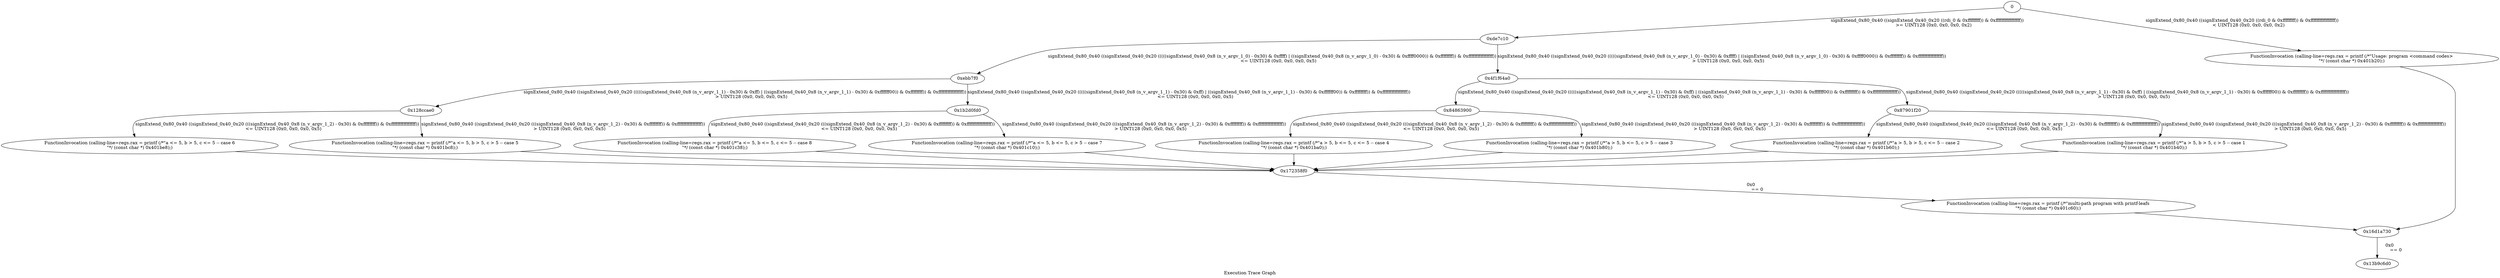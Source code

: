 digraph "Execution Trace Graph" {
	label="Execution Trace Graph";

	Node0 [label = "0"];
	Node0xbddd30 [label = "FunctionInvocation (calling-line=regs.rax = printf (/*\"multi-path program with printf-leafs\n\"*/ (const char *) 0x401c60);)"];
	Node0xde7c10 [label = "0xde7c10"];
	Node0xebb7f0 [label = "0xebb7f0"];
	Node0x128ccae0 [label = "0x128ccae0"];
	Node0x13b9c6d0 [label = "0x13b9c6d0"];
	Node0x16d1a730 [label = "0x16d1a730"];
	Node0x172358f0 [label = "0x172358f0"];
	Node0x1b2d0fd0 [label = "0x1b2d0fd0"];
	Node0x242f1b20 [label = "FunctionInvocation (calling-line=regs.rax = printf (/*\"a <= 5, b <= 5, c <= 5 -- case 8\n\"*/ (const char *) 0x401c38);)"];
	Node0x3f0e68f0 [label = "FunctionInvocation (calling-line=regs.rax = printf (/*\"a <= 5, b <= 5, c > 5 -- case 7\n\"*/ (const char *) 0x401c10);)"];
	Node0x4f1f64a0 [label = "0x4f1f64a0"];
	Node0x50acda80 [label = "FunctionInvocation (calling-line=regs.rax = printf (/*\"a > 5, b <= 5, c <= 5 -- case 4\n\"*/ (const char *) 0x401ba0);)"];
	Node0x537f71d0 [label = "FunctionInvocation (calling-line=regs.rax = printf (/*\"a <= 5, b > 5, c <= 5 -- case 6\n\"*/ (const char *) 0x401be8);)"];
	Node0x6bead7e0 [label = "FunctionInvocation (calling-line=regs.rax = printf (/*\"a <= 5, b > 5, c > 5 -- case 5\n\"*/ (const char *) 0x401bc8);)"];
	Node0x84863900 [label = "0x84863900"];
	Node0x87901f20 [label = "0x87901f20"];
	Node0x9d973d80 [label = "FunctionInvocation (calling-line=regs.rax = printf (/*\"a > 5, b <= 5, c > 5 -- case 3\n\"*/ (const char *) 0x401b80);)"];
	Node0xb0ce3ad0 [label = "FunctionInvocation (calling-line=regs.rax = printf (/*\"a > 5, b > 5, c <= 5 -- case 2\n\"*/ (const char *) 0x401b60);)"];
	Node0xbf7efad0 [label = "FunctionInvocation (calling-line=regs.rax = printf (/*\"Usage: program <command codes>\n\"*/ (const char *) 0x401b20);)"];
	Node0xd4759a00 [label = "FunctionInvocation (calling-line=regs.rax = printf (/*\"a > 5, b > 5, c > 5 -- case 1\n\"*/ (const char *) 0x401b40);)"];
	Node0 -> Node0xde7c10 [label = "signExtend_0x80_0x40 ((signExtend_0x40_0x20 ((rdi_0 & 0xffffffff)) & 0xffffffffffffffff))
	 >= UINT128 (0x0, 0x0, 0x0, 0x2)"];
	Node0 -> Node0xbf7efad0 [label = "signExtend_0x80_0x40 ((signExtend_0x40_0x20 ((rdi_0 & 0xffffffff)) & 0xffffffffffffffff))
	 < UINT128 (0x0, 0x0, 0x0, 0x2)"];
	Node0xbf7efad0 -> Node0x16d1a730 [label = ""];
	Node0xde7c10 -> Node0xebb7f0 [label = "signExtend_0x80_0x40 ((signExtend_0x40_0x20 (((((signExtend_0x40_0x8 (n_v_argv_1_0) - 0x30) & 0xffff) | ((signExtend_0x40_0x8 (n_v_argv_1_0) - 0x30) & 0xffff0000)) & 0xffffffff)) & 0xffffffffffffffff))
	 <= UINT128 (0x0, 0x0, 0x0, 0x5)"];
	Node0xde7c10 -> Node0x4f1f64a0 [label = "signExtend_0x80_0x40 ((signExtend_0x40_0x20 (((((signExtend_0x40_0x8 (n_v_argv_1_0) - 0x30) & 0xffff) | ((signExtend_0x40_0x8 (n_v_argv_1_0) - 0x30) & 0xffff0000)) & 0xffffffff)) & 0xffffffffffffffff))
	 > UINT128 (0x0, 0x0, 0x0, 0x5)"];
	Node0x16d1a730 -> Node0x13b9c6d0 [label = "0x0
	 == 0"];
	Node0xebb7f0 -> Node0x1b2d0fd0 [label = "signExtend_0x80_0x40 ((signExtend_0x40_0x20 (((((signExtend_0x40_0x8 (n_v_argv_1_1) - 0x30) & 0xff) | ((signExtend_0x40_0x8 (n_v_argv_1_1) - 0x30) & 0xffffff00)) & 0xffffffff)) & 0xffffffffffffffff))
	 <= UINT128 (0x0, 0x0, 0x0, 0x5)"];
	Node0xebb7f0 -> Node0x128ccae0 [label = "signExtend_0x80_0x40 ((signExtend_0x40_0x20 (((((signExtend_0x40_0x8 (n_v_argv_1_1) - 0x30) & 0xff) | ((signExtend_0x40_0x8 (n_v_argv_1_1) - 0x30) & 0xffffff00)) & 0xffffffff)) & 0xffffffffffffffff))
	 > UINT128 (0x0, 0x0, 0x0, 0x5)"];
	Node0x4f1f64a0 -> Node0x84863900 [label = "signExtend_0x80_0x40 ((signExtend_0x40_0x20 (((((signExtend_0x40_0x8 (n_v_argv_1_1) - 0x30) & 0xff) | ((signExtend_0x40_0x8 (n_v_argv_1_1) - 0x30) & 0xffffff00)) & 0xffffffff)) & 0xffffffffffffffff))
	 <= UINT128 (0x0, 0x0, 0x0, 0x5)"];
	Node0x4f1f64a0 -> Node0x87901f20 [label = "signExtend_0x80_0x40 ((signExtend_0x40_0x20 (((((signExtend_0x40_0x8 (n_v_argv_1_1) - 0x30) & 0xff) | ((signExtend_0x40_0x8 (n_v_argv_1_1) - 0x30) & 0xffffff00)) & 0xffffffff)) & 0xffffffffffffffff))
	 > UINT128 (0x0, 0x0, 0x0, 0x5)"];
	Node0x1b2d0fd0 -> Node0x242f1b20 [label = "signExtend_0x80_0x40 ((signExtend_0x40_0x20 (((signExtend_0x40_0x8 (n_v_argv_1_2) - 0x30) & 0xffffffff)) & 0xffffffffffffffff))
	 <= UINT128 (0x0, 0x0, 0x0, 0x5)"];
	Node0x242f1b20 -> Node0x172358f0 [label = ""];
	Node0x1b2d0fd0 -> Node0x3f0e68f0 [label = "signExtend_0x80_0x40 ((signExtend_0x40_0x20 (((signExtend_0x40_0x8 (n_v_argv_1_2) - 0x30) & 0xffffffff)) & 0xffffffffffffffff))
	 > UINT128 (0x0, 0x0, 0x0, 0x5)"];
	Node0x3f0e68f0 -> Node0x172358f0 [label = ""];
	Node0x128ccae0 -> Node0x537f71d0 [label = "signExtend_0x80_0x40 ((signExtend_0x40_0x20 (((signExtend_0x40_0x8 (n_v_argv_1_2) - 0x30) & 0xffffffff)) & 0xffffffffffffffff))
	 <= UINT128 (0x0, 0x0, 0x0, 0x5)"];
	Node0x537f71d0 -> Node0x172358f0 [label = ""];
	Node0x128ccae0 -> Node0x6bead7e0 [label = "signExtend_0x80_0x40 ((signExtend_0x40_0x20 (((signExtend_0x40_0x8 (n_v_argv_1_2) - 0x30) & 0xffffffff)) & 0xffffffffffffffff))
	 > UINT128 (0x0, 0x0, 0x0, 0x5)"];
	Node0x6bead7e0 -> Node0x172358f0 [label = ""];
	Node0x84863900 -> Node0x50acda80 [label = "signExtend_0x80_0x40 ((signExtend_0x40_0x20 (((signExtend_0x40_0x8 (n_v_argv_1_2) - 0x30) & 0xffffffff)) & 0xffffffffffffffff))
	 <= UINT128 (0x0, 0x0, 0x0, 0x5)"];
	Node0x50acda80 -> Node0x172358f0 [label = ""];
	Node0x84863900 -> Node0x9d973d80 [label = "signExtend_0x80_0x40 ((signExtend_0x40_0x20 (((signExtend_0x40_0x8 (n_v_argv_1_2) - 0x30) & 0xffffffff)) & 0xffffffffffffffff))
	 > UINT128 (0x0, 0x0, 0x0, 0x5)"];
	Node0x9d973d80 -> Node0x172358f0 [label = ""];
	Node0x87901f20 -> Node0xb0ce3ad0 [label = "signExtend_0x80_0x40 ((signExtend_0x40_0x20 (((signExtend_0x40_0x8 (n_v_argv_1_2) - 0x30) & 0xffffffff)) & 0xffffffffffffffff))
	 <= UINT128 (0x0, 0x0, 0x0, 0x5)"];
	Node0xb0ce3ad0 -> Node0x172358f0 [label = ""];
	Node0x87901f20 -> Node0xd4759a00 [label = "signExtend_0x80_0x40 ((signExtend_0x40_0x20 (((signExtend_0x40_0x8 (n_v_argv_1_2) - 0x30) & 0xffffffff)) & 0xffffffffffffffff))
	 > UINT128 (0x0, 0x0, 0x0, 0x5)"];
	Node0xd4759a00 -> Node0x172358f0 [label = ""];
	Node0x172358f0 -> Node0xbddd30 [label = "0x0
	 == 0"];
	Node0xbddd30 -> Node0x16d1a730 [label = ""];
}

